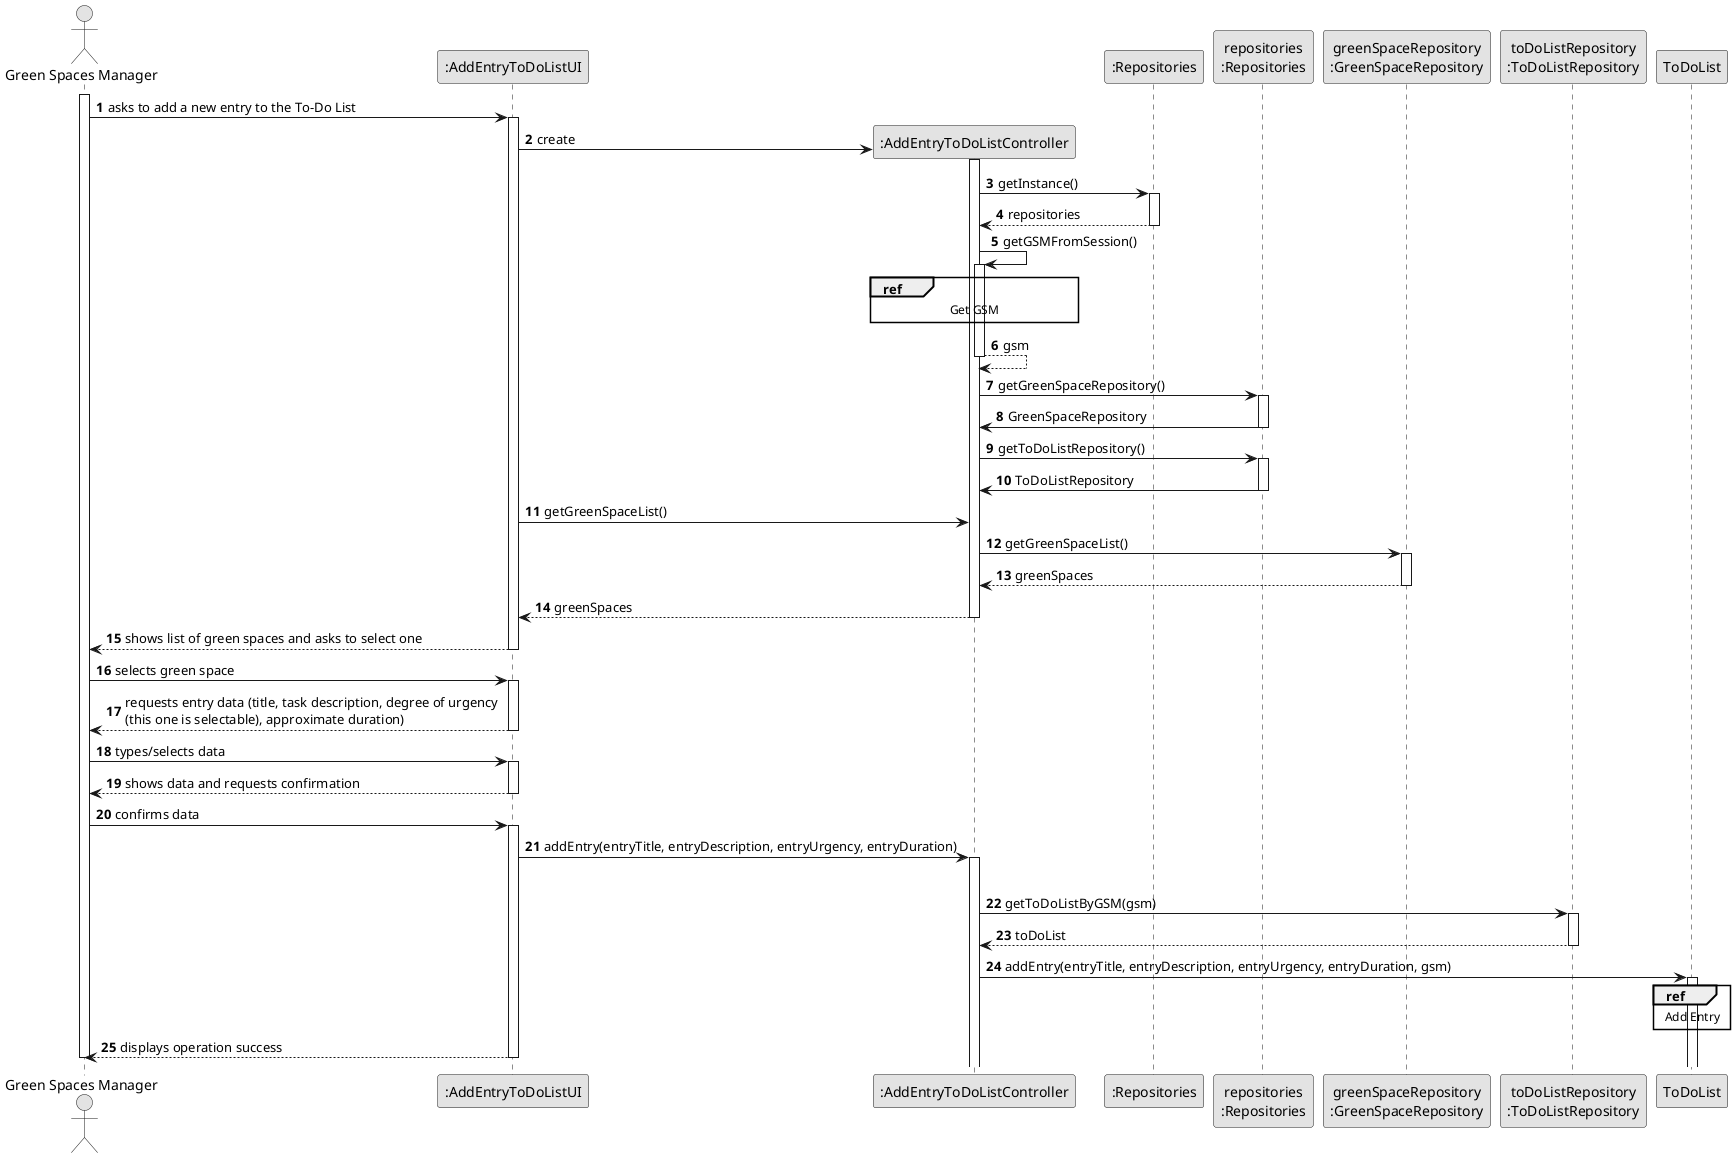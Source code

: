 @startuml
skinparam monochrome true
skinparam packageStyle rectangle
skinparam shadowing false

autonumber

'hide footbox
actor "Green Spaces Manager" as ADM
participant ":AddEntryToDoListUI" as UI
participant ":AddEntryToDoListController" as CTRL
participant ":Repositories" as RepositorySingleton
participant "repositories\n:Repositories" as PLAT
participant "greenSpaceRepository\n:GreenSpaceRepository" as GSR
participant "toDoListRepository\n:ToDoListRepository" as TDR
participant "ToDoList" as TDL

activate ADM

        ADM -> UI : asks to add a new entry to the To-Do List

        activate UI

'            UI --> ADM : requests data (name)
            'create CTRL
            UI -> CTRL** : create

            activate CTRL

                        CTRL -> RepositorySingleton : getInstance()
                                        activate RepositorySingleton

                                            RepositorySingleton --> CTRL: repositories
                                        deactivate RepositorySingleton

                                                    CTRL -> CTRL : getGSMFromSession()
                                                    activate CTRL

                                                    ref over CTRL
                                                    Get GSM
                                                    end

                                                        CTRL --> CTRL : gsm
                                                    deactivate CTRL

                             CTRL -> PLAT : getGreenSpaceRepository()
                                     activate PLAT

                                 PLAT -> CTRL : GreenSpaceRepository
                                 deactivate PLAT

                             CTRL -> PLAT : getToDoListRepository()
                                     activate PLAT

                                 PLAT -> CTRL : ToDoListRepository
                                 deactivate PLAT



                             UI -> CTRL : getGreenSpaceList()
                            CTRL -> GSR : getGreenSpaceList()
                            activate GSR

                            GSR --> CTRL : greenSpaces
                            deactivate GSR

                            CTRL --> UI : greenSpaces
                            deactivate CTRL




    UI --> ADM : shows list of green spaces and asks to select one
    deactivate UI

    ADM -> UI : selects green space
    activate UI

    UI --> ADM : requests entry data (title, task description, degree of urgency \n(this one is selectable), approximate duration)
    deactivate UI

        ADM -> UI : types/selects data
        activate UI

            UI --> ADM : shows data and requests confirmation
            deactivate UI

            ADM -> UI : confirms data
            activate UI


        UI -> CTRL : addEntry(entryTitle, entryDescription, entryUrgency, entryDuration)
        activate CTRL



            |||

            CTRL -> TDR: getToDoListByGSM(gsm)
            activate TDR

            TDR --> CTRL: toDoList
            deactivate TDR

            CTRL -> TDL: addEntry(entryTitle, entryDescription, entryUrgency, entryDuration, gsm)
            activate TDL

            ref over TDL
            Add Entry
            end

            UI --> ADM: displays operation success
    deactivate UI

deactivate ADM

@enduml
